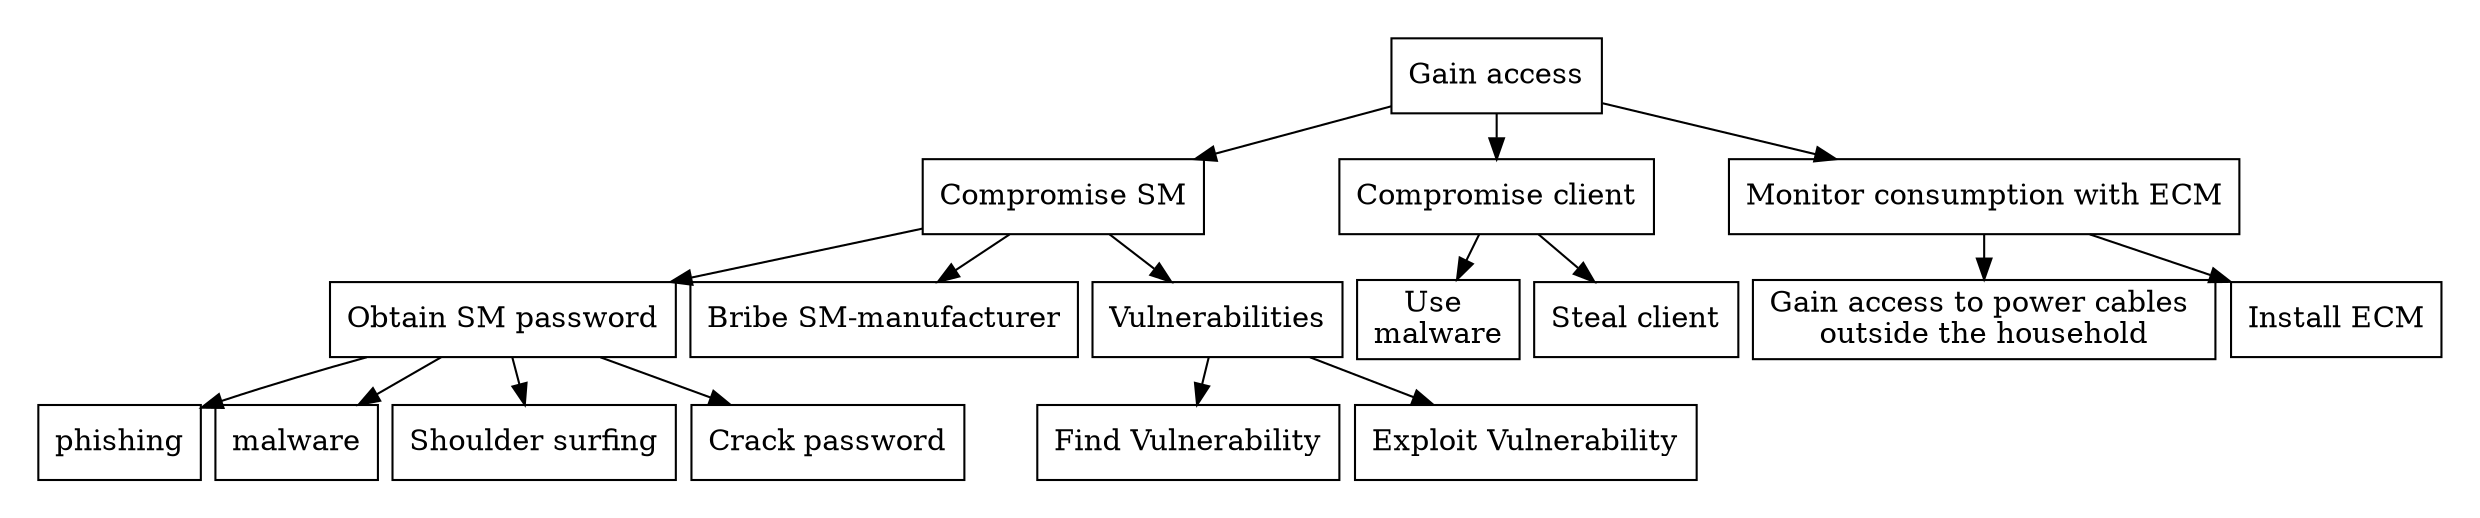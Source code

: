 digraph G {

 graph[ center=true, margin=0.2, nodesep=0.1, ranksep=0.3]
 node[ shape=rectangle]

root[label="Gain access"];




root -> compromiseSM;
root -> compromiseClient;
root -> MonitorConsumption;

MonitorConsumption[shape=AND, label="Monitor consumption with ECM"];
GainAccessToPowerCables[label="Gain access to power cables \noutside the household"]
MonitorConsumption -> GainAccessToPowerCables;
InstallECM[label="Install ECM"];
MonitorConsumption -> InstallECM

compromiseClient[label="Compromise client",shape=OR];
gainRemoteAccessToClient[label="Use \nmalware"];
stealClient[label="Steal client"];
compromiseClient -> stealClient;

compromiseClient -> gainRemoteAccessToClient;


compromiseSM[label="Compromise SM"];
obtainPassword[label="Obtain SM password", shape=OR];
compromiseSM[shape=OR];
bribe[label="Bribe SM-manufacturer"];
compromiseSM ->bribe;
compromiseSM -> obtainPassword;
obtainPassword -> phishing;
obtainPassword -> malware;
shoulderSurfing[label="Shoulder surfing"];
obtainPassword -> shoulderSurfing;
crackPassword[label="Crack password"];
obtainPassword -> crackPassword;

exploitVulnerability[shape=AND];
exploitVulnerability[label="Vulnerabilities"];
compromiseSM -> exploitVulnerability;
findVuln[label="Find Vulnerability"];
exploitVuln[label="Exploit Vulnerability"];
exploitVulnerability -> findVuln;
exploitVulnerability -> exploitVuln;

}
